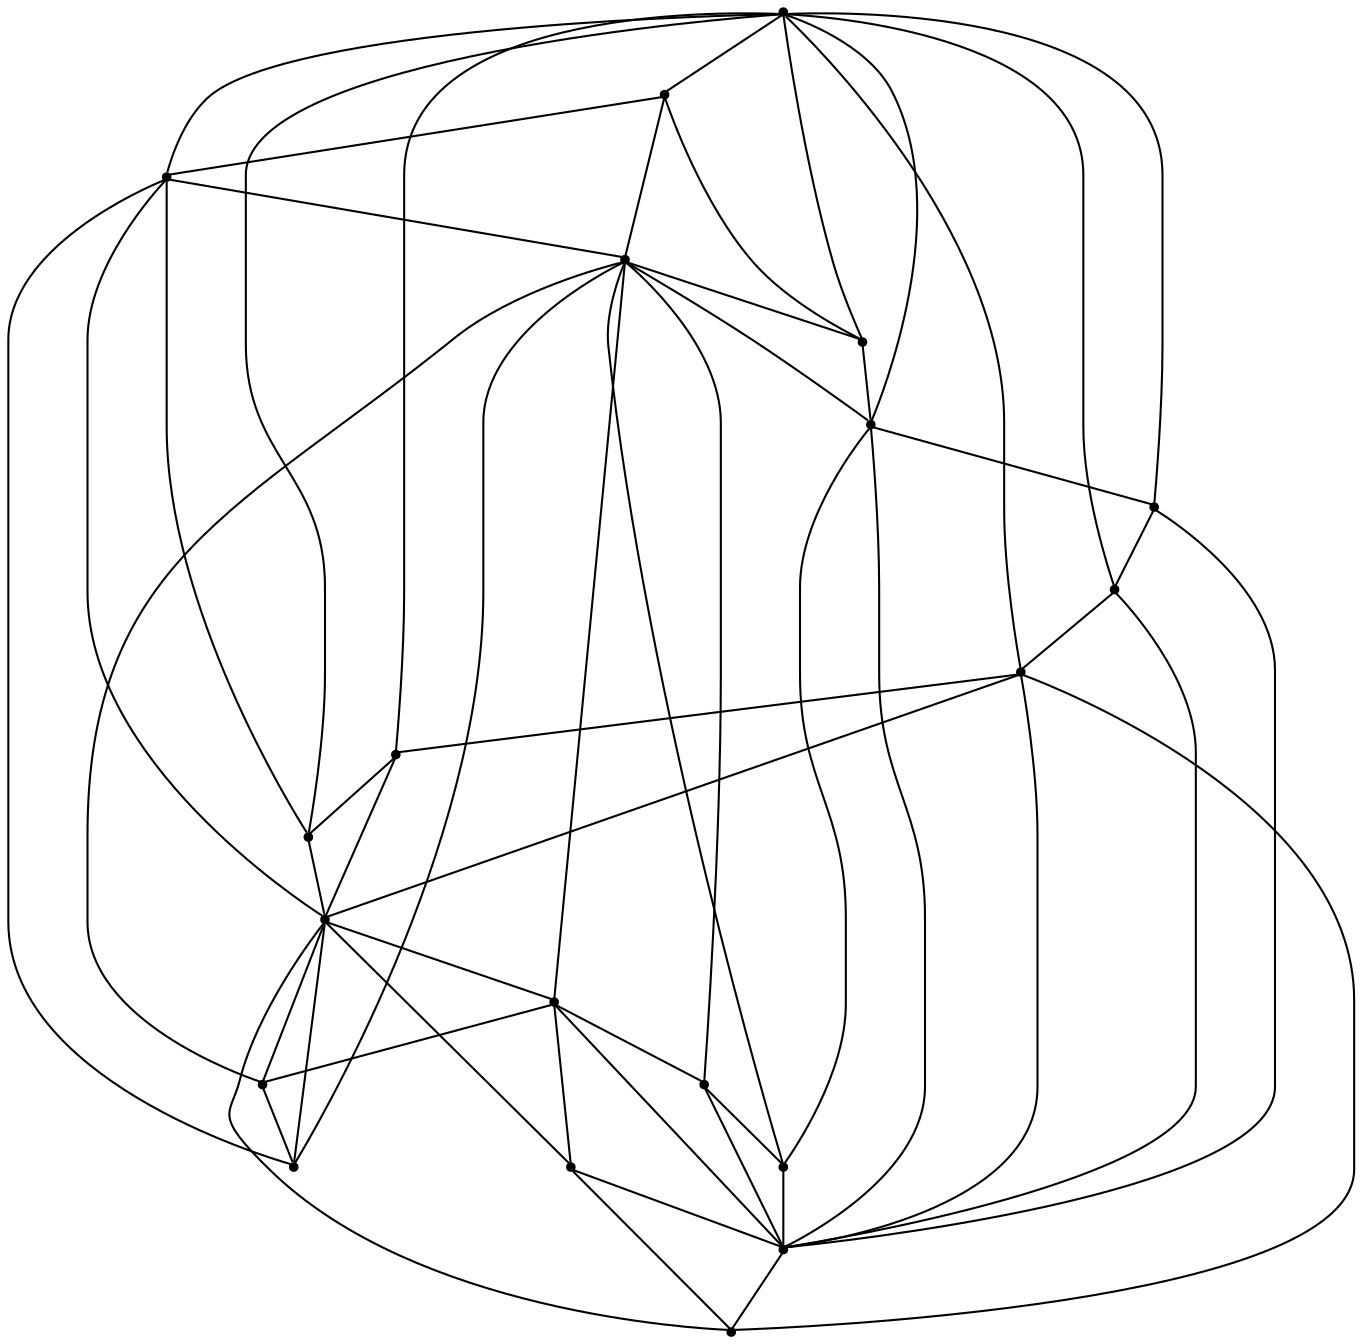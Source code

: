 graph {
  node [shape=point,comment="{\"directed\":false,\"doi\":\"10.1007/978-3-642-18469-7_26\",\"figure\":\"2\"}"]

  v0 [pos="1169.8656081654792,2653.722228385805"]
  v1 [pos="1034.2412044401303,2444.227323137664"]
  v2 [pos="1071.1248290876554,2303.921470615113"]
  v3 [pos="953.4214036858461,2610.716605040607"]
  v4 [pos="901.5942767078697,2255.1043092011137"]
  v5 [pos="720.4739787225639,2256.04726214086"]
  v6 [pos="812.3579983106947,2719.3627919449223"]
  v7 [pos="639.2318285377212,2598.147714483569"]
  v8 [pos="572.6018551112141,2491.1057366806044"]
  v9 [pos="547.3518813207475,2303.591828155092"]
  v10 [pos="919.4214632331957,2507.2709349091188"]
  v11 [pos="807.8669364939235,2634.2995216808367"]
  v12 [pos="804.6017856570604,2430.3335038967925"]
  v13 [pos="983.449318751867,2346.5954166702895"]
  v14 [pos="804.5559078507429,2326.225242246512"]
  v15 [pos="897.7160431194538,2386.3392075252827"]
  v16 [pos="696.8336732627696,2508.5460102579486"]
  v17 [pos="808.1504117049424,2534.1126317945523"]
  v18 [pos="636.6797880689588,2348.862471644182"]
  v19 [pos="718.8226322183297,2386.338953171533"]

  v0 -- v9 [id="-1",pos="1169.8656081654792,2653.722228385805 1184.7113099573592,2565.230015217754 1202.851178230597,2480.3290226461786 1193.3684074679195,2391.631546001865 1192.9889133807103,2388.180983029148 1192.9889133807103,2388.180983029148 1192.9889133807103,2388.180983029148 1192.609419293501,2384.684382027679 1192.609419293501,2384.684382027679 1192.609419293501,2384.684382027679 1181.3584758790182,2298.983192558553 1161.7047036281008,2229.342916280435 1074.38695746155,2195.133354318289 1071.4052182049068,2193.954170333215 1071.4052182049068,2193.954170333215 1071.4052182049068,2193.954170333215 1068.4278058426178,2192.8164460093935 1068.4278058426178,2192.8164460093935 1068.4278058426178,2192.8164460093935 1065.4503934803288,2191.732899034326 1065.4503934803288,2191.732899034326 1065.4503934803288,2191.732899034326 1062.468781485284,2190.6910660742606 1062.468781485284,2190.6910660742606 1062.468781485284,2190.6910660742606 986.998135692147,2165.0578038551525 891.5735075368499,2172.446525939366 815.197968146429,2190.3158942929867 811.8869395032484,2191.0703075155343 811.8869395032484,2191.0703075155343 811.8869395032484,2191.0703075155343 808.5759108600678,2191.9203577480876 808.5759108600678,2191.9203577480876 808.5759108600678,2191.9203577480876 719.0728285212986,2214.378267751996 628.6523809485766,2263.4275905513227 547.3518813207475,2303.591828155092"]
  v0 -- v5 [id="-3",pos="1169.8656081654792,2653.722228385805 1172.0174745372499,2565.038232490242 1176.7213177469832,2473.6695327632606 1169.8657354270779,2387.709919884119 1169.532055515387,2384.54270698892 1169.532055515387,2384.54270698892 1169.532055515387,2384.54270698892 1169.1525614281777,2381.3757484474713 1169.1525614281777,2381.3757484474713 1169.1525614281777,2381.3757484474713 1162.317722748854,2321.636954949974 1139.6115810540362,2267.499031027828 1085.0748955635538,2236.8608500696564 1082.7563164975365,2235.5857747208265 1082.7563164975365,2235.5857747208265 1082.7563164975365,2235.5857747208265 1080.3917959944022,2234.3562286932492 1080.3917959944022,2234.3562286932492 1080.3917959944022,2234.3562286932492 1078.0774165611406,2233.1770447081753 1078.0774165611406,2233.1770447081753 1078.0774165611406,2233.1770447081753 1075.713023319605,2232.043390044354 1075.713023319605,2232.043390044354 1075.713023319605,2232.043390044354 1024.1788207263482,2207.9563442715935 951.0809674402585,2205.939319033967 895.2556946325274,2209.735803106705 892.2782822702384,2209.97336950922 892.2782822702384,2209.97336950922 892.2782822702384,2209.97336950922 889.3424844507117,2210.2106815579846 889.3424844507117,2210.2106815579846 889.3424844507117,2210.2106815579846 829.2971534005594,2214.4947617695034 776.9622208285232,2234.8522185057805 720.4739787225639,2256.04726214086"]
  v0 -- v7 [id="-4",pos="1169.8656081654792,2653.722228385805 1057.7982171836004,2699.7722117649437 946.3979315019062,2762.036483646349 820.9193950990615,2752.5849526495062 817.9877969122907,2752.3931699219943 817.9877969122907,2752.3931699219943 817.9877969122907,2752.3931699219943 815.1020765318374,2752.1599275332296 815.1020765318374,2752.1599275332296 815.1020765318374,2752.1599275332296 812.2163561513842,2751.876323101962 812.2163561513842,2751.876323101962 812.2163561513842,2751.876323101962 765.2234200755705,2747.638280919196 726.0703075237118,2731.5773677281886 690.9663408872716,2699.7015014224394 689.173161331329,2698.0469302785855 689.173161331329,2698.0469302785855 689.173161331329,2698.0469302785855 687.4217235797474,2696.3926134884814 687.4217235797474,2696.3926134884814 687.4217235797474,2696.3926134884814 654.7155563544915,2664.8542746090034 648.6397058495862,2638.850164622372 639.2318285377212,2598.147714483569"]
  v16 -- v9 [id="-5",pos="696.8336732627696,2508.5460102579486 547.3518813207475,2303.591828155092 547.3518813207475,2303.591828155092 547.3518813207475,2303.591828155092"]
  v0 -- v8 [id="-6",pos="1169.8656081654792,2653.722228385805 1115.0704543681152,2697.1093823560263 1064.3869955619116,2740.7539423212643 999.10395889564,2767.8957766317167 996.2182385151867,2769.125068305544 996.2182385151867,2769.125068305544 996.2182385151867,2769.125068305544 993.286640328416,2770.354359979371 993.286640328416,2770.354359979371 993.286640328416,2770.354359979371 927.8868411453723,2796.9670113129155 848.6923300829961,2819.7831785737217 777.9339267651045,2804.1430936621155 774.9064369637422,2803.526412995202 774.9064369637422,2803.526412995202 774.9064369637422,2803.526412995202 768.8514573610174,2802.109408253863 768.8514573610174,2802.109408253863 768.8514573610174,2802.109408253863 765.8739177371298,2801.3551222081906 765.8739177371298,2801.3551222081906 765.8739177371298,2801.3551222081906 703.5684206947458,2785.256819015931 651.2418873882211,2750.6887454431376 618.8984793499503,2694.1756662033426 617.576549493852,2691.808395851944 617.576549493852,2691.808395851944 617.576549493852,2691.808395851944 616.2504836357972,2689.399920193043 616.2504836357972,2689.399920193043 616.2504836357972,2689.399920193043 585.016351322261,2632.91583728075 582.0097324230792,2553.444788564515 572.6018551112141,2491.1057366806044"]
  v18 -- v9 [id="-7",pos="636.6797880689588,2348.862471644182 547.3518813207475,2303.591828155092 547.3518813207475,2303.591828155092 547.3518813207475,2303.591828155092"]
  v14 -- v12 [id="-8",pos="804.5559078507429,2326.225242246512 804.6017856570604,2430.3335038967925 804.6017856570604,2430.3335038967925 804.6017856570604,2430.3335038967925"]
  v14 -- v13 [id="-9",pos="804.5559078507429,2326.225242246512 983.449318751867,2346.5954166702895 983.449318751867,2346.5954166702895 983.449318751867,2346.5954166702895"]
  v14 -- v2 [id="-10",pos="804.5559078507429,2326.225242246512 1071.1248290876554,2303.921470615113 1071.1248290876554,2303.921470615113 1071.1248290876554,2303.921470615113"]
  v14 -- v18 [id="-11",pos="804.5559078507429,2326.225242246512 636.6797880689588,2348.862471644182 636.6797880689588,2348.862471644182 636.6797880689588,2348.862471644182"]
  v17 -- v16 [id="-12",pos="808.1504117049424,2534.1126317945523 696.8336732627696,2508.5460102579486 696.8336732627696,2508.5460102579486 696.8336732627696,2508.5460102579486"]
  v14 -- v15 [id="-13",pos="804.5559078507429,2326.225242246512 897.7160431194538,2386.3392075252827 897.7160431194538,2386.3392075252827 897.7160431194538,2386.3392075252827"]
  v17 -- v10 [id="-14",pos="808.1504117049424,2534.1126317945523 919.4214632331957,2507.2709349091188 919.4214632331957,2507.2709349091188 919.4214632331957,2507.2709349091188"]
  v11 -- v16 [id="-17",pos="807.8669364939235,2634.2995216808367 696.8336732627696,2508.5460102579486 696.8336732627696,2508.5460102579486 696.8336732627696,2508.5460102579486"]
  v6 -- v10 [id="-24",pos="812.3579983106947,2719.3627919449223 919.4214632331957,2507.2709349091188 919.4214632331957,2507.2709349091188 919.4214632331957,2507.2709349091188"]
  v19 -- v16 [id="-26",pos="718.8226322183297,2386.338953171533 696.8336732627696,2508.5460102579486 696.8336732627696,2508.5460102579486 696.8336732627696,2508.5460102579486"]
  v19 -- v14 [id="-27",pos="718.8226322183297,2386.338953171533 804.5559078507429,2326.225242246512 804.5559078507429,2326.225242246512 804.5559078507429,2326.225242246512"]
  v16 -- v7 [id="-28",pos="696.8336732627696,2508.5460102579486 639.2318285377212,2598.147714483569 639.2318285377212,2598.147714483569 639.2318285377212,2598.147714483569"]
  v16 -- v18 [id="-29",pos="696.8336732627696,2508.5460102579486 636.6797880689588,2348.862471644182 636.6797880689588,2348.862471644182 636.6797880689588,2348.862471644182"]
  v15 -- v10 [id="-30",pos="897.7160431194538,2386.3392075252827 919.4214632331957,2507.2709349091188 919.4214632331957,2507.2709349091188 919.4214632331957,2507.2709349091188"]
  v4 -- v14 [id="-31",pos="901.5942767078697,2255.1043092011137 804.5559078507429,2326.225242246512 804.5559078507429,2326.225242246512 804.5559078507429,2326.225242246512"]
  v0 -- v4 [id="-35",pos="1169.8656081654792,2653.722228385805 1161.166768850558,2559.2872942023814 1149.857412362289,2460.42991136743 1130.5665901907548,2367.673203226612 1129.9034300001288,2364.789594762681 1129.9034300001288,2364.789594762681 1129.9034300001288,2364.789594762681 1129.2445967038573,2361.951515620003 1129.2445967038573,2361.951515620003 1129.2445967038573,2361.951515620003 1128.5315499665558,2359.1635441660783 1128.5315499665558,2359.1635441660783 1128.5315499665558,2359.1635441660783 1118.9568963296445,2320.945112749931 1104.5783718664518,2285.0601226364297 1064.4077392024935,2271.124589380556 1062.5186680319594,2270.4619978617643 1062.5186680319594,2270.4619978617643 1062.5186680319594,2270.4619978617643 1060.579583053151,2269.8492596779756 1060.579583053151,2269.8492596779756 1060.579583053151,2269.8492596779756 1014.8168212208006,2257.180662450931 952.2777355140731,2258.1266040472406 901.5942767078697,2255.1043092011137"]
  v10 -- v13 [id="-36",pos="919.4214632331957,2507.2709349091188 983.449318751867,2346.5954166702895 983.449318751867,2346.5954166702895 983.449318751867,2346.5954166702895"]
  v16 -- v6 [id="-37",pos="696.8336732627696,2508.5460102579486 812.3579983106947,2719.3627919449223 812.3579983106947,2719.3627919449223 812.3579983106947,2719.3627919449223"]
  v12 -- v19 [id="-38",pos="804.6017856570604,2430.3335038967925 718.8226322183297,2386.338953171533 718.8226322183297,2386.338953171533 718.8226322183297,2386.338953171533"]
  v14 -- v5 [id="-40",pos="804.5559078507429,2326.225242246512 720.4739787225639,2256.04726214086 720.4739787225639,2256.04726214086 720.4739787225639,2256.04726214086"]
  v10 -- v1 [id="-44",pos="919.4214632331957,2507.2709349091188 1034.2412044401303,2444.227323137664 1034.2412044401303,2444.227323137664 1034.2412044401303,2444.227323137664"]
  v9 -- v14 [id="-46",pos="547.3518813207475,2303.591828155092 804.5559078507429,2326.225242246512 804.5559078507429,2326.225242246512 804.5559078507429,2326.225242246512"]
  v2 -- v0 [id="-52",pos="1071.1248290876554,2303.921470615113 1169.8656081654792,2653.722228385805 1169.8656081654792,2653.722228385805 1169.8656081654792,2653.722228385805"]
  v2 -- v10 [id="-53",pos="1071.1248290876554,2303.921470615113 919.4214632331957,2507.2709349091188 919.4214632331957,2507.2709349091188 919.4214632331957,2507.2709349091188"]
  v17 -- v11 [id="-55",pos="808.1504117049424,2534.1126317945523 807.8669364939235,2634.2995216808367 807.8669364939235,2634.2995216808367 807.8669364939235,2634.2995216808367"]
  v10 -- v3 [id="-58",pos="919.4214632331957,2507.2709349091188 953.4214036858461,2610.716605040607 953.4214036858461,2610.716605040607 953.4214036858461,2610.716605040607"]
  v10 -- v11 [id="-59",pos="919.4214632331957,2507.2709349091188 807.8669364939235,2634.2995216808367 807.8669364939235,2634.2995216808367 807.8669364939235,2634.2995216808367"]
  v10 -- v12 [id="-60",pos="919.4214632331957,2507.2709349091188 804.6017856570604,2430.3335038967925 804.6017856570604,2430.3335038967925 804.6017856570604,2430.3335038967925"]
  v0 -- v6 [id="-61",pos="1169.8656081654792,2653.722228385805 812.3579983106947,2719.3627919449223 812.3579983106947,2719.3627919449223 812.3579983106947,2719.3627919449223"]
  v12 -- v15 [id="-62",pos="804.6017856570604,2430.3335038967925 897.7160431194538,2386.3392075252827 897.7160431194538,2386.3392075252827 897.7160431194538,2386.3392075252827"]
  v0 -- v3 [id="-63",pos="1169.8656081654792,2653.722228385805 953.4214036858461,2610.716605040607 953.4214036858461,2610.716605040607 953.4214036858461,2610.716605040607"]
  v15 -- v13 [id="-69",pos="897.7160431194538,2386.3392075252827 983.449318751867,2346.5954166702895 983.449318751867,2346.5954166702895 983.449318751867,2346.5954166702895"]
  v0 -- v1 [id="-78",pos="1169.8656081654792,2653.722228385805 1034.2412044401303,2444.227323137664 1034.2412044401303,2444.227323137664 1034.2412044401303,2444.227323137664"]
  v9 -- v5 [id="-81",pos="547.3518813207475,2303.591828155092 605.7965707889955,2285.280892691519 661.0644212355273,2265.868440463438 720.4739787225639,2256.04726214086"]
  v5 -- v4 [id="-82",pos="720.4739787225639,2256.04726214086 745.6654646589428,2252.0240761124187 771.59852878845,2249.6438237731904 799.0220008637384,2249.7629440392157 811.8409344353322,2249.7629440392157 811.8409344353322,2249.7629440392157 811.8409344353322,2249.7629440392157 815.0560714639213,2249.8130517279687 815.0560714639213,2249.8130517279687 815.0560714639213,2249.8130517279687 844.8997696251884,2249.7912117759515 873.3415685094328,2252.759721969033 901.5942767078697,2255.1043092011137"]
  v8 -- v9 [id="-83",pos="572.6018551112141,2491.1057366806044 550.1577882007537,2433.372923490458 550.4325880695405,2378.8493170540796 547.3518813207475,2303.591828155092"]
  v12 -- v17 [id="-84",pos="804.6017856570604,2430.3335038967925 808.1504117049424,2534.1126317945523 808.1504117049424,2534.1126317945523 808.1504117049424,2534.1126317945523"]
  v11 -- v6 [id="-85",pos="807.8669364939235,2634.2995216808367 812.3579983106947,2719.3627919449223 812.3579983106947,2719.3627919449223 812.3579983106947,2719.3627919449223"]
  v6 -- v7 [id="-86",pos="812.3579983106947,2719.3627919449223 736.9986641203526,2680.0727840953855 686.3125914982805,2655.1661572504217 639.2318285377212,2598.147714483569"]
  v7 -- v8 [id="-87",pos="639.2318285377212,2598.147714483569 630.1099349243002,2588.8478662513544 621.7446427705336,2577.8817629231517 613.3689628880998,2565.6799670015325 611.5257695238831,2562.9878869113636 611.5257695238831,2562.9878869113636 611.5257695238831,2562.9878869113636 609.6784401577099,2560.2917371611943 609.6784401577099,2560.2917371611943 609.6784401577099,2560.2917371611943 592.9140943975258,2535.8739813606394 581.0257560753845,2513.248353972083 572.6018551112141,2491.1057366806044"]
  v13 -- v2 [id="-88",pos="983.449318751867,2346.5954166702895 1071.1248290876554,2303.921470615113 1071.1248290876554,2303.921470615113 1071.1248290876554,2303.921470615113"]
  v8 -- v16 [id="-89",pos="572.6018551112141,2491.1057366806044 696.8336732627696,2508.5460102579486 696.8336732627696,2508.5460102579486 696.8336732627696,2508.5460102579486"]
  v16 -- v12 [id="-90",pos="696.8336732627696,2508.5460102579486 804.6017856570604,2430.3335038967925 804.6017856570604,2430.3335038967925 804.6017856570604,2430.3335038967925"]
  v3 -- v6 [id="-92",pos="953.4214036858461,2610.716605040607 944.9736152632426,2621.1655508581343 935.3446382038026,2630.7852035233873 924.4797936260013,2639.7793188711803 921.973503701958,2641.9046988063137 921.973503701958,2641.9046988063137 921.973503701958,2641.9046988063137 919.3755854268782,2644.0341484014475 919.3755854268782,2644.0341484014475 919.3755854268782,2644.0341484014475 885.1347705833608,2671.5427608194227 847.4495569412654,2696.425933829734 812.3579983106947,2719.3627919449223"]
  v3 -- v1 [id="-93",pos="953.4214036858461,2610.716605040607 969.6260502349678,2592.122162371704 982.4335202396039,2571.2230744028793 993.949609626644,2548.2440174379385 995.367431097334,2545.3601546202576 995.367431097334,2545.3601546202576 995.367431097334,2545.3601546202576 996.7852525680239,2542.5220754775796 996.7852525680239,2542.5220754775796 996.7852525680239,2542.5220754775796 998.1572598631957,2539.642536673649 998.1572598631957,2539.642536673649 998.1572598631957,2539.642536673649 1012.6167604364509,2508.9846619316036 1024.1859323488861,2476.896629393653 1034.2412044401303,2444.227323137664"]
  v19 -- v18 [id="-94",pos="718.8226322183297,2386.338953171533 636.6797880689588,2348.862471644182 636.6797880689588,2348.862471644182 636.6797880689588,2348.862471644182"]
  v4 -- v2 [id="-95",pos="901.5942767078697,2255.1043092011137 958.1296179645003,2267.738264662147 1012.3764030213447,2285.972814038186 1071.1248290876554,2303.921470615113"]
  v1 -- v2 [id="-96",pos="1034.2412044401303,2444.227323137664 1048.0294210153374,2399.207380980954 1058.9207739255817,2353.078319690232 1071.1248290876554,2303.921470615113"]
}